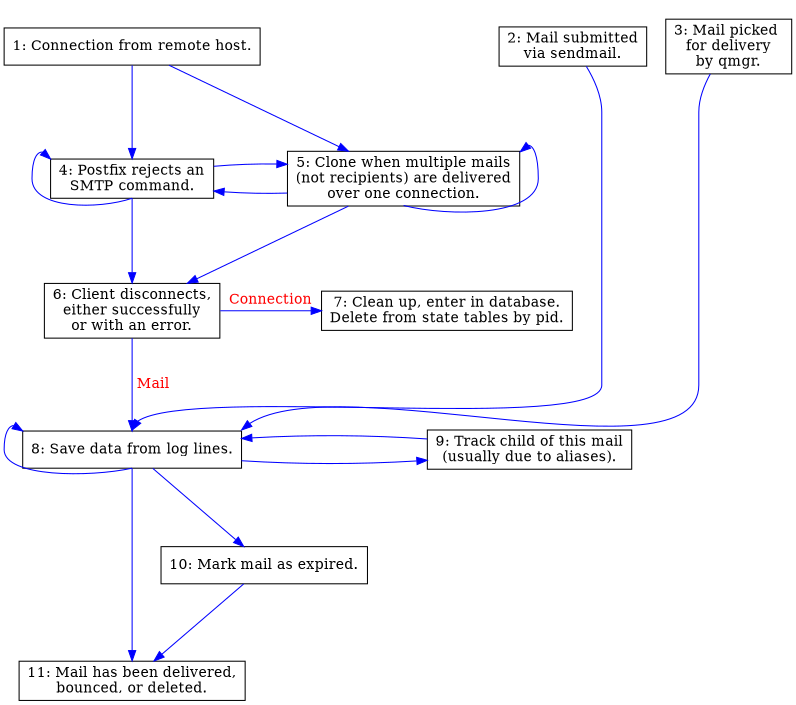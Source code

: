 /* vim: set textwidth=160 : */
/* $Id$ */

digraph logparser {
    graph [
        /* This seems to be width, height - but they interact strangely, so 
         * I'm never sure.
         */
        size = "5.3, 8.4"
        margin = "0"
        center = true
    ]
    node [
        shape = box
    ]
    edge [
        color = blue
        fontcolor = red
        minlen = 2
    ]

    /* EDGES */
    /* Connect from client */
    connect                         -> { rejection } [weight = 5]
    rejection                       -> { rejection } [dir = back, headport = s, tailport = nw]
    rejection                       -> { disconnect } [weight = 5]
    connect                         -> { clone }
    clone                           -> { clone } [dir = back, headport = s, tailport = ne]
    clone                           -> { disconnect }
    clone                           -> { rejection }
    rejection                       -> { clone }

    /* Disconnect without queueid */
    disconnect                      -> { fixup_enter_in_db_disconnect } [weight = 5, label = "Connection" ]

    /* Disconnect with queueid */
    disconnect                      -> { save_by_queueid } [weight = 5, label = " Mail" ]

    /* Misc entry */
    pickup                          -> { save_by_queueid } [headport = n]
    qmgr_chooses_mail               -> { save_by_queueid } [headport = ne]
    /* Graph placement */
    connect                         -> { pickup } [style = invis, weight = 0]
    connect                         -> { qmgr_chooses_mail } [style = invis, weight = 0]

    /* Save results by queueid */
    save_by_queueid                 -> { track } [minlen = 5]
    track                           -> { save_by_queueid }
    save_by_queueid                 -> { save_by_queueid } [dir = back, headport = s, tailport = nw]
    save_by_queueid                 -> { commit } [weight = 10]

    /* Expired mails */
    save_by_queueid                 -> { expiry }
    expiry                          -> { commit } [weight = 0]

    /* NODE LABELS */
    rejection                       [label = "4: Postfix rejects an\nSMTP command."]
    connect                         [label = "1: Connection from remote host."]
    clone                           [label = "5: Clone when multiple mails\n(not recipients) are delivered\nover one connection."]

    /* Disconnect without queueid */
    disconnect                      [label = "6: Client disconnects,\neither successfully\nor with an error."]
    fixup_enter_in_db_disconnect    [label = "7: Clean up, enter in database.\nDelete from state tables by pid."]

    /* Disconnect with queueid - already covered */

    /* Misc entry */
    pickup                          [label = "2: Mail submitted\nvia sendmail."]
    qmgr_chooses_mail               [label = "3: Mail picked \nfor delivery\nby qmgr."]

    /* Save results by queueid */
    save_by_queueid                 [label = "8: Save data from log lines."]
    track                           [label = "9: Track child of this mail\n(usually due to aliases)."]

    /* Expiry */
    expiry                          [label = "10: Mark mail as expired."]

    /* Commit is complicated */
    /* Neither parent nor child. */
    commit                          [label = "11: Mail has been delivered,\nbounced, or deleted."]

    /* SUB-GRAPHS */
    subgraph sources {
        rank = source
        pickup
        qmgr_chooses_mail
        connect
    }

    subgraph clone_or_save {
        rank = same
        clone
        rejection
    }

    subgraph disconnect_without_queueid {
        rank = same
        disconnect
        fixup_enter_in_db_disconnect
    }

    subgraph save_or_track {
        rank = same
        track
        save_by_queueid
    }

}
